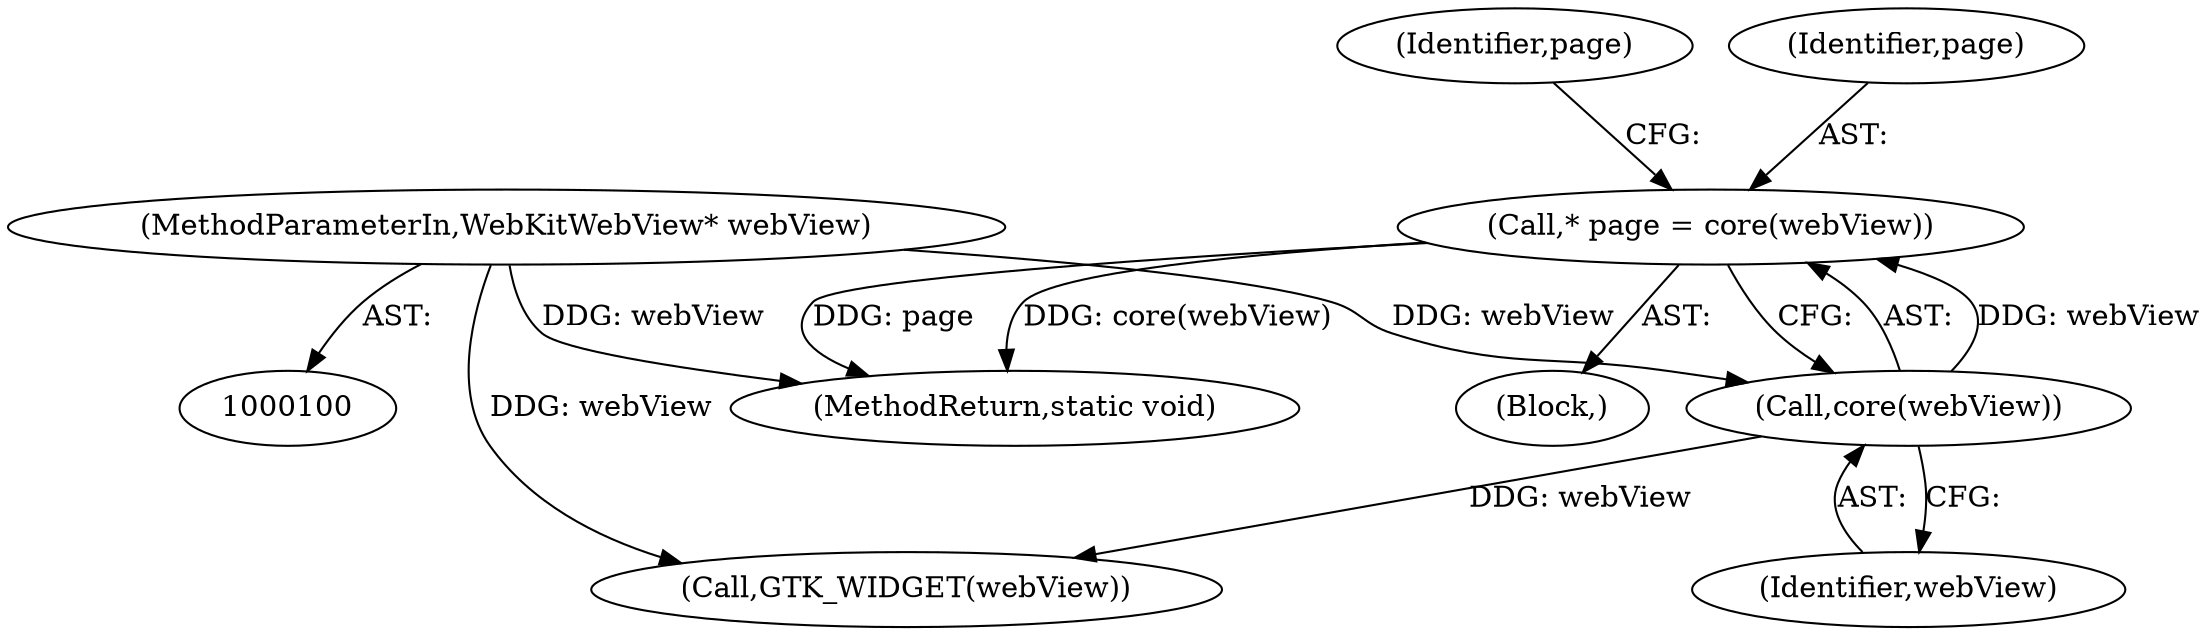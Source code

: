 digraph "0_Chrome_5a2de6455f565783c73e53eae2c8b953e7d48520_0@pointer" {
"1000357" [label="(Call,* page = core(webView))"];
"1000359" [label="(Call,core(webView))"];
"1000101" [label="(MethodParameterIn,WebKitWebView* webView)"];
"1000360" [label="(Identifier,webView)"];
"1000357" [label="(Call,* page = core(webView))"];
"1000359" [label="(Call,core(webView))"];
"1000101" [label="(MethodParameterIn,WebKitWebView* webView)"];
"1000382" [label="(Call,GTK_WIDGET(webView))"];
"1000362" [label="(Identifier,page)"];
"1000385" [label="(MethodReturn,static void)"];
"1000102" [label="(Block,)"];
"1000358" [label="(Identifier,page)"];
"1000357" -> "1000102"  [label="AST: "];
"1000357" -> "1000359"  [label="CFG: "];
"1000358" -> "1000357"  [label="AST: "];
"1000359" -> "1000357"  [label="AST: "];
"1000362" -> "1000357"  [label="CFG: "];
"1000357" -> "1000385"  [label="DDG: page"];
"1000357" -> "1000385"  [label="DDG: core(webView)"];
"1000359" -> "1000357"  [label="DDG: webView"];
"1000359" -> "1000360"  [label="CFG: "];
"1000360" -> "1000359"  [label="AST: "];
"1000101" -> "1000359"  [label="DDG: webView"];
"1000359" -> "1000382"  [label="DDG: webView"];
"1000101" -> "1000100"  [label="AST: "];
"1000101" -> "1000385"  [label="DDG: webView"];
"1000101" -> "1000382"  [label="DDG: webView"];
}
